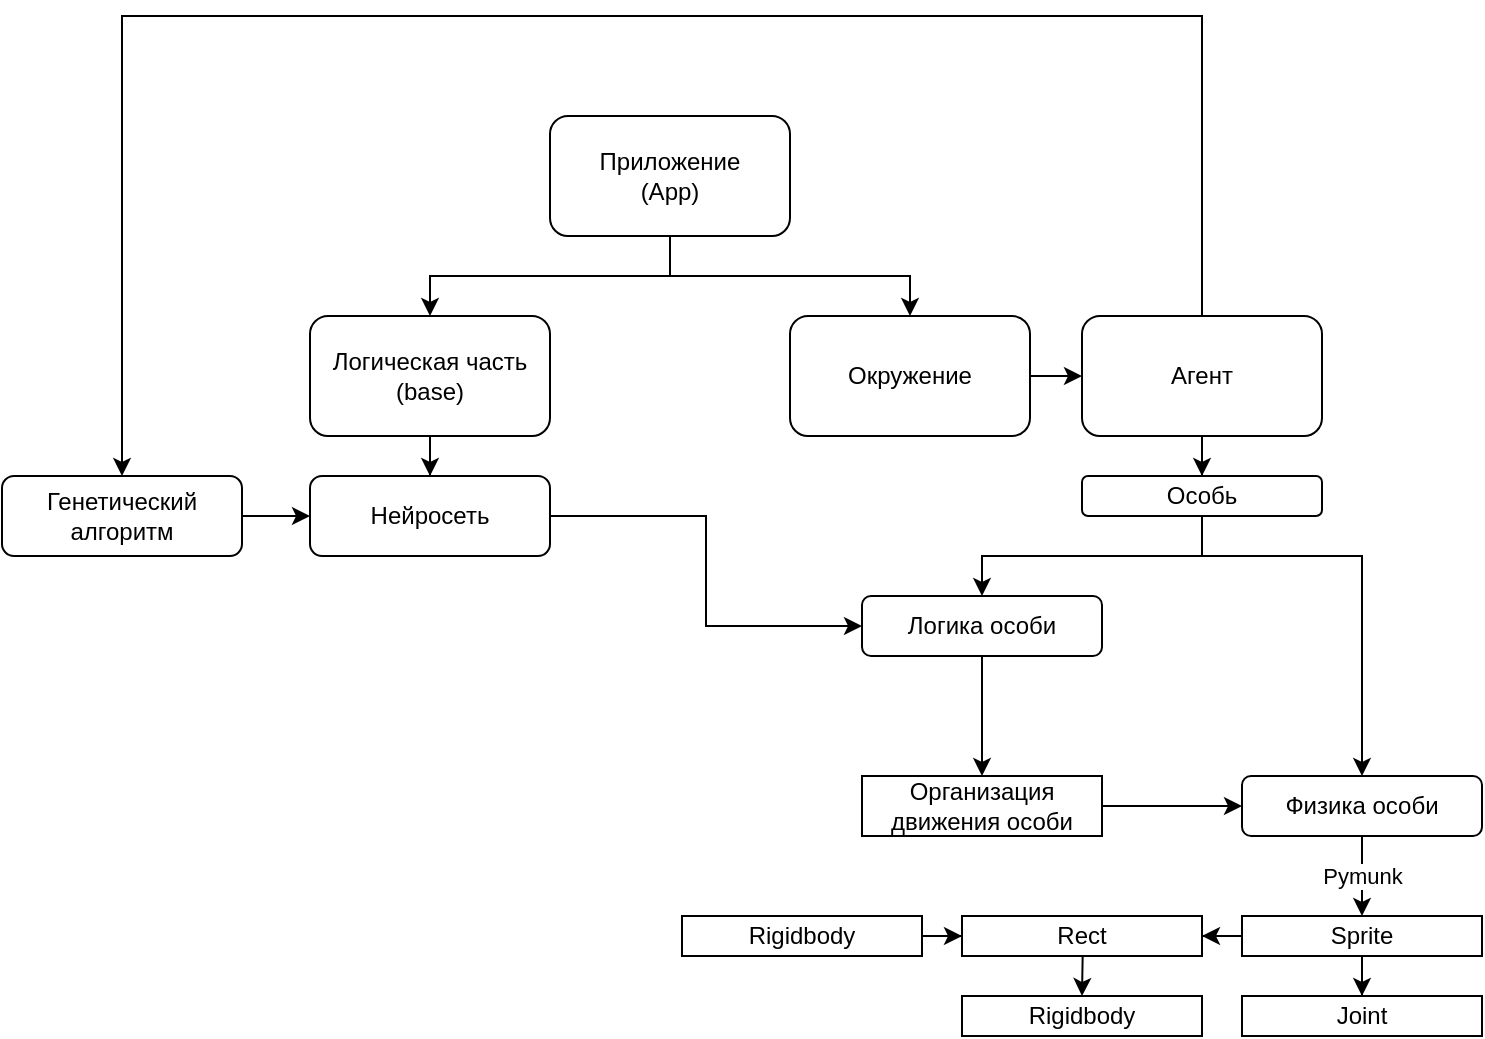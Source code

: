 <mxfile version="15.5.4" type="embed"><diagram id="oWBv67kzmXLNEye6vd-x" name="Страница 1"><mxGraphModel dx="763" dy="434" grid="1" gridSize="10" guides="1" tooltips="1" connect="1" arrows="1" fold="1" page="1" pageScale="1" pageWidth="827" pageHeight="1169" math="0" shadow="0"><root><mxCell id="0"/><mxCell id="1" parent="0"/><mxCell id="5" value="" style="edgeStyle=orthogonalEdgeStyle;rounded=0;orthogonalLoop=1;jettySize=auto;html=1;" parent="1" source="2" target="4" edge="1"><mxGeometry relative="1" as="geometry"/></mxCell><mxCell id="7" value="" style="edgeStyle=orthogonalEdgeStyle;rounded=0;orthogonalLoop=1;jettySize=auto;html=1;" parent="1" source="2" target="6" edge="1"><mxGeometry relative="1" as="geometry"/></mxCell><mxCell id="2" value="Приложение&lt;br&gt;(App)" style="rounded=1;whiteSpace=wrap;html=1;" parent="1" vertex="1"><mxGeometry x="354" y="100" width="120" height="60" as="geometry"/></mxCell><mxCell id="51" value="" style="edgeStyle=orthogonalEdgeStyle;rounded=0;orthogonalLoop=1;jettySize=auto;html=1;align=center;" parent="1" source="4" target="50" edge="1"><mxGeometry relative="1" as="geometry"/></mxCell><mxCell id="4" value="Логическая часть&lt;br&gt;(base)" style="whiteSpace=wrap;html=1;rounded=1;" parent="1" vertex="1"><mxGeometry x="234" y="200" width="120" height="60" as="geometry"/></mxCell><mxCell id="9" value="" style="edgeStyle=orthogonalEdgeStyle;rounded=0;orthogonalLoop=1;jettySize=auto;html=1;" parent="1" source="6" target="8" edge="1"><mxGeometry relative="1" as="geometry"/></mxCell><mxCell id="6" value="Окружение" style="whiteSpace=wrap;html=1;rounded=1;" parent="1" vertex="1"><mxGeometry x="474" y="200" width="120" height="60" as="geometry"/></mxCell><mxCell id="35" value="" style="edgeStyle=orthogonalEdgeStyle;rounded=0;orthogonalLoop=1;jettySize=auto;html=1;align=center;" parent="1" source="8" target="34" edge="1"><mxGeometry relative="1" as="geometry"/></mxCell><mxCell id="57" style="edgeStyle=orthogonalEdgeStyle;rounded=0;orthogonalLoop=1;jettySize=auto;html=1;entryX=0.5;entryY=0;entryDx=0;entryDy=0;align=center;" parent="1" source="8" target="54" edge="1"><mxGeometry relative="1" as="geometry"><Array as="points"><mxPoint x="680" y="50"/><mxPoint x="140" y="50"/></Array></mxGeometry></mxCell><mxCell id="8" value="Агент&lt;br&gt;" style="whiteSpace=wrap;html=1;rounded=1;" parent="1" vertex="1"><mxGeometry x="620" y="200" width="120" height="60" as="geometry"/></mxCell><mxCell id="37" value="" style="edgeStyle=orthogonalEdgeStyle;rounded=0;orthogonalLoop=1;jettySize=auto;html=1;align=center;" parent="1" source="34" target="36" edge="1"><mxGeometry relative="1" as="geometry"/></mxCell><mxCell id="39" value="" style="edgeStyle=orthogonalEdgeStyle;rounded=0;orthogonalLoop=1;jettySize=auto;html=1;align=center;" parent="1" source="34" target="38" edge="1"><mxGeometry relative="1" as="geometry"><Array as="points"><mxPoint x="680" y="320"/><mxPoint x="760" y="320"/></Array></mxGeometry></mxCell><mxCell id="34" value="Особь" style="whiteSpace=wrap;html=1;rounded=1;" parent="1" vertex="1"><mxGeometry x="620" y="280" width="120" height="20" as="geometry"/></mxCell><mxCell id="61" value="" style="edgeStyle=orthogonalEdgeStyle;rounded=0;orthogonalLoop=1;jettySize=auto;html=1;align=center;" parent="1" source="36" target="60" edge="1"><mxGeometry relative="1" as="geometry"/></mxCell><mxCell id="36" value="Логика особи" style="whiteSpace=wrap;html=1;rounded=1;" parent="1" vertex="1"><mxGeometry x="510" y="340" width="120" height="30" as="geometry"/></mxCell><mxCell id="38" value="Физика особи" style="whiteSpace=wrap;html=1;rounded=1;" parent="1" vertex="1"><mxGeometry x="700" y="430" width="120" height="30" as="geometry"/></mxCell><mxCell id="40" value="" style="endArrow=classic;html=1;rounded=0;align=center;exitX=0.5;exitY=1;exitDx=0;exitDy=0;" parent="1" source="38" edge="1"><mxGeometry relative="1" as="geometry"><mxPoint x="570" y="360" as="sourcePoint"/><mxPoint x="760" y="500" as="targetPoint"/></mxGeometry></mxCell><mxCell id="41" value="Pymunk" style="edgeLabel;resizable=0;html=1;align=center;verticalAlign=middle;" parent="40" connectable="0" vertex="1"><mxGeometry relative="1" as="geometry"/></mxCell><mxCell id="45" value="" style="edgeStyle=orthogonalEdgeStyle;rounded=0;orthogonalLoop=1;jettySize=auto;html=1;align=center;" parent="1" source="42" target="44" edge="1"><mxGeometry relative="1" as="geometry"/></mxCell><mxCell id="47" value="" style="edgeStyle=orthogonalEdgeStyle;rounded=0;orthogonalLoop=1;jettySize=auto;html=1;align=center;" parent="1" source="42" target="46" edge="1"><mxGeometry relative="1" as="geometry"/></mxCell><mxCell id="49" value="" style="edgeStyle=orthogonalEdgeStyle;rounded=0;orthogonalLoop=1;jettySize=auto;html=1;align=center;" parent="1" source="42" edge="1"><mxGeometry relative="1" as="geometry"><mxPoint x="620" y="540.0" as="targetPoint"/></mxGeometry></mxCell><mxCell id="42" value="Sprite" style="rounded=0;whiteSpace=wrap;html=1;align=center;" parent="1" vertex="1"><mxGeometry x="700" y="500" width="120" height="20" as="geometry"/></mxCell><mxCell id="44" value="Rect" style="rounded=0;whiteSpace=wrap;html=1;align=center;" parent="1" vertex="1"><mxGeometry x="560" y="500" width="120" height="20" as="geometry"/></mxCell><mxCell id="46" value="Joint" style="rounded=0;whiteSpace=wrap;html=1;align=center;" parent="1" vertex="1"><mxGeometry x="700" y="540" width="120" height="20" as="geometry"/></mxCell><mxCell id="59" style="edgeStyle=orthogonalEdgeStyle;rounded=0;orthogonalLoop=1;jettySize=auto;html=1;align=center;" parent="1" source="48" target="44" edge="1"><mxGeometry relative="1" as="geometry"/></mxCell><mxCell id="48" value="Rigidbody" style="rounded=0;whiteSpace=wrap;html=1;align=center;" parent="1" vertex="1"><mxGeometry x="420" y="500" width="120" height="20" as="geometry"/></mxCell><mxCell id="53" style="edgeStyle=orthogonalEdgeStyle;rounded=0;orthogonalLoop=1;jettySize=auto;html=1;entryX=0;entryY=0.5;entryDx=0;entryDy=0;align=center;" parent="1" source="50" target="36" edge="1"><mxGeometry relative="1" as="geometry"/></mxCell><mxCell id="50" value="Нейросеть" style="whiteSpace=wrap;html=1;rounded=1;" parent="1" vertex="1"><mxGeometry x="234" y="280" width="120" height="40" as="geometry"/></mxCell><mxCell id="56" value="" style="edgeStyle=orthogonalEdgeStyle;rounded=0;orthogonalLoop=1;jettySize=auto;html=1;align=center;" parent="1" source="54" target="50" edge="1"><mxGeometry relative="1" as="geometry"/></mxCell><mxCell id="54" value="Генетический алгоритм" style="whiteSpace=wrap;html=1;rounded=1;" parent="1" vertex="1"><mxGeometry x="80" y="280" width="120" height="40" as="geometry"/></mxCell><mxCell id="58" value="Rigidbody" style="rounded=0;whiteSpace=wrap;html=1;align=center;" parent="1" vertex="1"><mxGeometry x="560" y="540" width="120" height="20" as="geometry"/></mxCell><mxCell id="62" value="" style="edgeStyle=orthogonalEdgeStyle;rounded=0;orthogonalLoop=1;jettySize=auto;html=1;align=center;" parent="1" source="60" target="38" edge="1"><mxGeometry relative="1" as="geometry"/></mxCell><mxCell id="60" value="Организация движения особи" style="rounded=0;whiteSpace=wrap;html=1;align=center;" parent="1" vertex="1"><mxGeometry x="510" y="430" width="120" height="30" as="geometry"/></mxCell></root></mxGraphModel></diagram></mxfile>